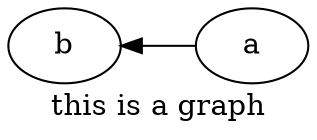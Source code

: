 digraph G {
	graph [rankdir=RL];
	node [label="\N"];
	graph [label="this is a graph",
		lp="72,12",
		bb="0,0,144,60"];
	a [pos="117,42", width="0.75", height="0.50"];
	b [pos="27,42", width="0.75", height="0.50"];
	a -> b [pos="e,54,42 90,42 82,42 73,42 64,42"];
}
